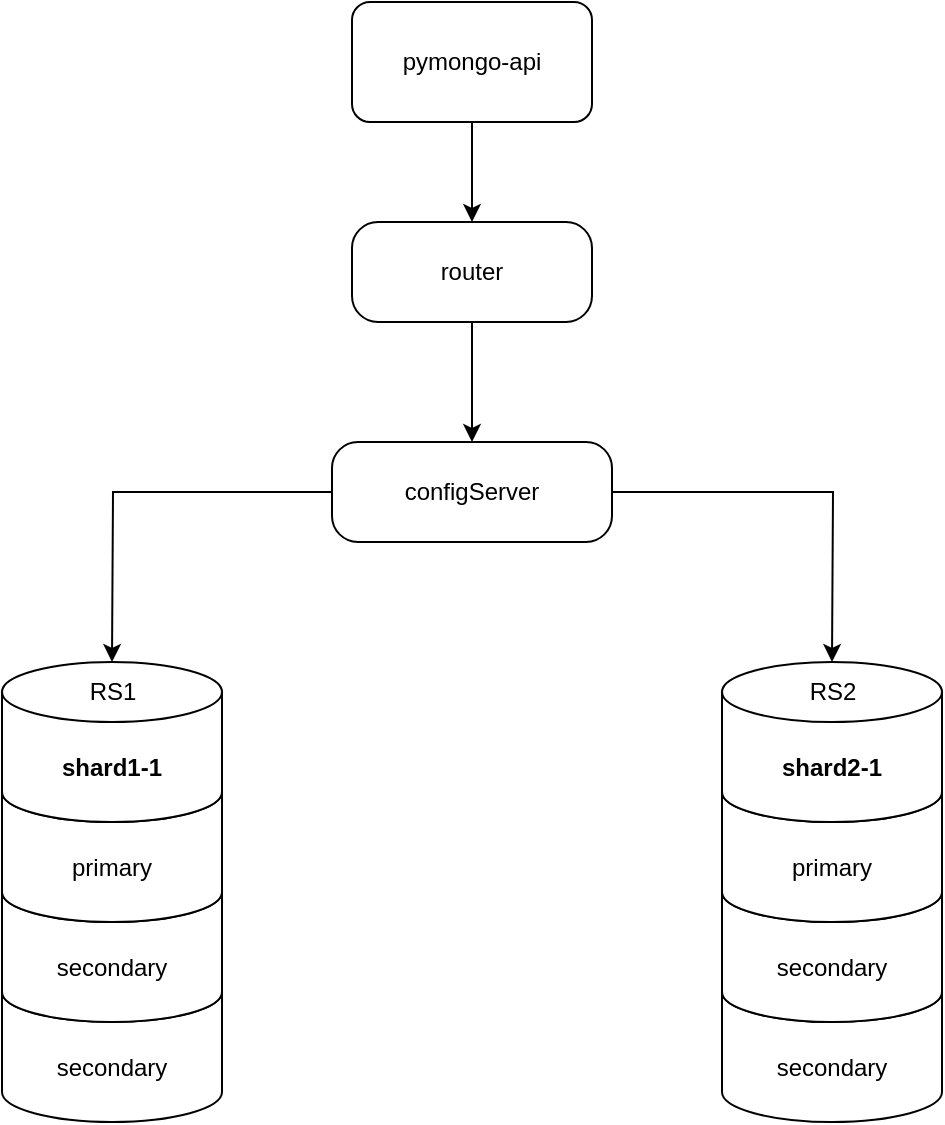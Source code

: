 <mxfile version="26.2.2">
  <diagram name="Page-1" id="-H_mtQnk-PTXWXPvYvuk">
    <mxGraphModel dx="-82" dy="748" grid="1" gridSize="10" guides="1" tooltips="1" connect="1" arrows="1" fold="1" page="1" pageScale="1" pageWidth="1169" pageHeight="827" math="0" shadow="0">
      <root>
        <mxCell id="0" />
        <mxCell id="1" parent="0" />
        <mxCell id="p9kjgCkocBYD14w4LpJB-1" value="secondary" style="shape=cylinder3;whiteSpace=wrap;html=1;boundedLbl=1;backgroundOutline=1;size=15;" parent="1" vertex="1">
          <mxGeometry x="1290" y="600" width="110" height="80" as="geometry" />
        </mxCell>
        <mxCell id="p9kjgCkocBYD14w4LpJB-2" value="secondary" style="shape=cylinder3;whiteSpace=wrap;html=1;boundedLbl=1;backgroundOutline=1;size=15;" parent="1" vertex="1">
          <mxGeometry x="1290" y="550" width="110" height="80" as="geometry" />
        </mxCell>
        <mxCell id="p9kjgCkocBYD14w4LpJB-3" value="primary" style="shape=cylinder3;whiteSpace=wrap;html=1;boundedLbl=1;backgroundOutline=1;size=15;" parent="1" vertex="1">
          <mxGeometry x="1290" y="500" width="110" height="80" as="geometry" />
        </mxCell>
        <mxCell id="p9kjgCkocBYD14w4LpJB-4" value="&lt;b&gt;shard1-1&lt;/b&gt;" style="shape=cylinder3;whiteSpace=wrap;html=1;boundedLbl=1;backgroundOutline=1;size=15;" parent="1" vertex="1">
          <mxGeometry x="1290" y="450" width="110" height="80" as="geometry" />
        </mxCell>
        <mxCell id="p9kjgCkocBYD14w4LpJB-25" value="secondary" style="shape=cylinder3;whiteSpace=wrap;html=1;boundedLbl=1;backgroundOutline=1;size=15;" parent="1" vertex="1">
          <mxGeometry x="1650" y="600" width="110" height="80" as="geometry" />
        </mxCell>
        <mxCell id="p9kjgCkocBYD14w4LpJB-26" value="secondary" style="shape=cylinder3;whiteSpace=wrap;html=1;boundedLbl=1;backgroundOutline=1;size=15;" parent="1" vertex="1">
          <mxGeometry x="1650" y="550" width="110" height="80" as="geometry" />
        </mxCell>
        <mxCell id="p9kjgCkocBYD14w4LpJB-27" value="primary" style="shape=cylinder3;whiteSpace=wrap;html=1;boundedLbl=1;backgroundOutline=1;size=15;" parent="1" vertex="1">
          <mxGeometry x="1650" y="500" width="110" height="80" as="geometry" />
        </mxCell>
        <mxCell id="p9kjgCkocBYD14w4LpJB-28" value="&lt;b&gt;shard2-1&lt;/b&gt;" style="shape=cylinder3;whiteSpace=wrap;html=1;boundedLbl=1;backgroundOutline=1;size=15;" parent="1" vertex="1">
          <mxGeometry x="1650" y="450" width="110" height="80" as="geometry" />
        </mxCell>
        <mxCell id="zGTPNFPVEG1Chw2uaS2p-2" value="pymongo-api" style="rounded=1;whiteSpace=wrap;html=1;" parent="1" vertex="1">
          <mxGeometry x="1465" y="120" width="120" height="60" as="geometry" />
        </mxCell>
        <mxCell id="zGTPNFPVEG1Chw2uaS2p-3" style="edgeStyle=orthogonalEdgeStyle;rounded=0;orthogonalLoop=1;jettySize=auto;html=1;entryX=0.5;entryY=0;entryDx=0;entryDy=0;" parent="1" source="zGTPNFPVEG1Chw2uaS2p-4" target="zGTPNFPVEG1Chw2uaS2p-7" edge="1">
          <mxGeometry relative="1" as="geometry" />
        </mxCell>
        <mxCell id="zGTPNFPVEG1Chw2uaS2p-4" value="router" style="rounded=1;whiteSpace=wrap;html=1;arcSize=26;" parent="1" vertex="1">
          <mxGeometry x="1465" y="230" width="120" height="50" as="geometry" />
        </mxCell>
        <mxCell id="zGTPNFPVEG1Chw2uaS2p-6" style="edgeStyle=orthogonalEdgeStyle;rounded=0;orthogonalLoop=1;jettySize=auto;html=1;" parent="1" source="zGTPNFPVEG1Chw2uaS2p-7" edge="1">
          <mxGeometry relative="1" as="geometry">
            <mxPoint x="1705" y="450" as="targetPoint" />
          </mxGeometry>
        </mxCell>
        <mxCell id="zGTPNFPVEG1Chw2uaS2p-7" value="configServer" style="rounded=1;whiteSpace=wrap;html=1;arcSize=26;" parent="1" vertex="1">
          <mxGeometry x="1455" y="340" width="140" height="50" as="geometry" />
        </mxCell>
        <mxCell id="zGTPNFPVEG1Chw2uaS2p-8" style="edgeStyle=orthogonalEdgeStyle;rounded=0;orthogonalLoop=1;jettySize=auto;html=1;entryX=0.5;entryY=0;entryDx=0;entryDy=0;" parent="1" source="zGTPNFPVEG1Chw2uaS2p-2" target="zGTPNFPVEG1Chw2uaS2p-4" edge="1">
          <mxGeometry relative="1" as="geometry" />
        </mxCell>
        <mxCell id="zGTPNFPVEG1Chw2uaS2p-9" style="edgeStyle=orthogonalEdgeStyle;rounded=0;orthogonalLoop=1;jettySize=auto;html=1;entryX=0.5;entryY=0;entryDx=0;entryDy=0;entryPerimeter=0;" parent="1" source="zGTPNFPVEG1Chw2uaS2p-7" edge="1">
          <mxGeometry relative="1" as="geometry">
            <mxPoint x="1345" y="450" as="targetPoint" />
          </mxGeometry>
        </mxCell>
        <mxCell id="Zjy5c9PIxbvYUZ515rNP-1" value="RS1" style="text;html=1;align=center;verticalAlign=middle;resizable=0;points=[];autosize=1;strokeColor=none;fillColor=none;" vertex="1" parent="1">
          <mxGeometry x="1320" y="450" width="50" height="30" as="geometry" />
        </mxCell>
        <mxCell id="Zjy5c9PIxbvYUZ515rNP-2" value="RS2" style="text;html=1;align=center;verticalAlign=middle;resizable=0;points=[];autosize=1;strokeColor=none;fillColor=none;" vertex="1" parent="1">
          <mxGeometry x="1680" y="450" width="50" height="30" as="geometry" />
        </mxCell>
      </root>
    </mxGraphModel>
  </diagram>
</mxfile>
